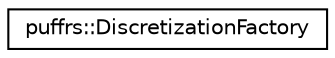 digraph "Graphical Class Hierarchy"
{
  edge [fontname="Helvetica",fontsize="10",labelfontname="Helvetica",labelfontsize="10"];
  node [fontname="Helvetica",fontsize="10",shape=record];
  rankdir="LR";
  Node0 [label="puffrs::DiscretizationFactory",height=0.2,width=0.4,color="black", fillcolor="white", style="filled",URL="$classpuffrs_1_1DiscretizationFactory.html"];
}
